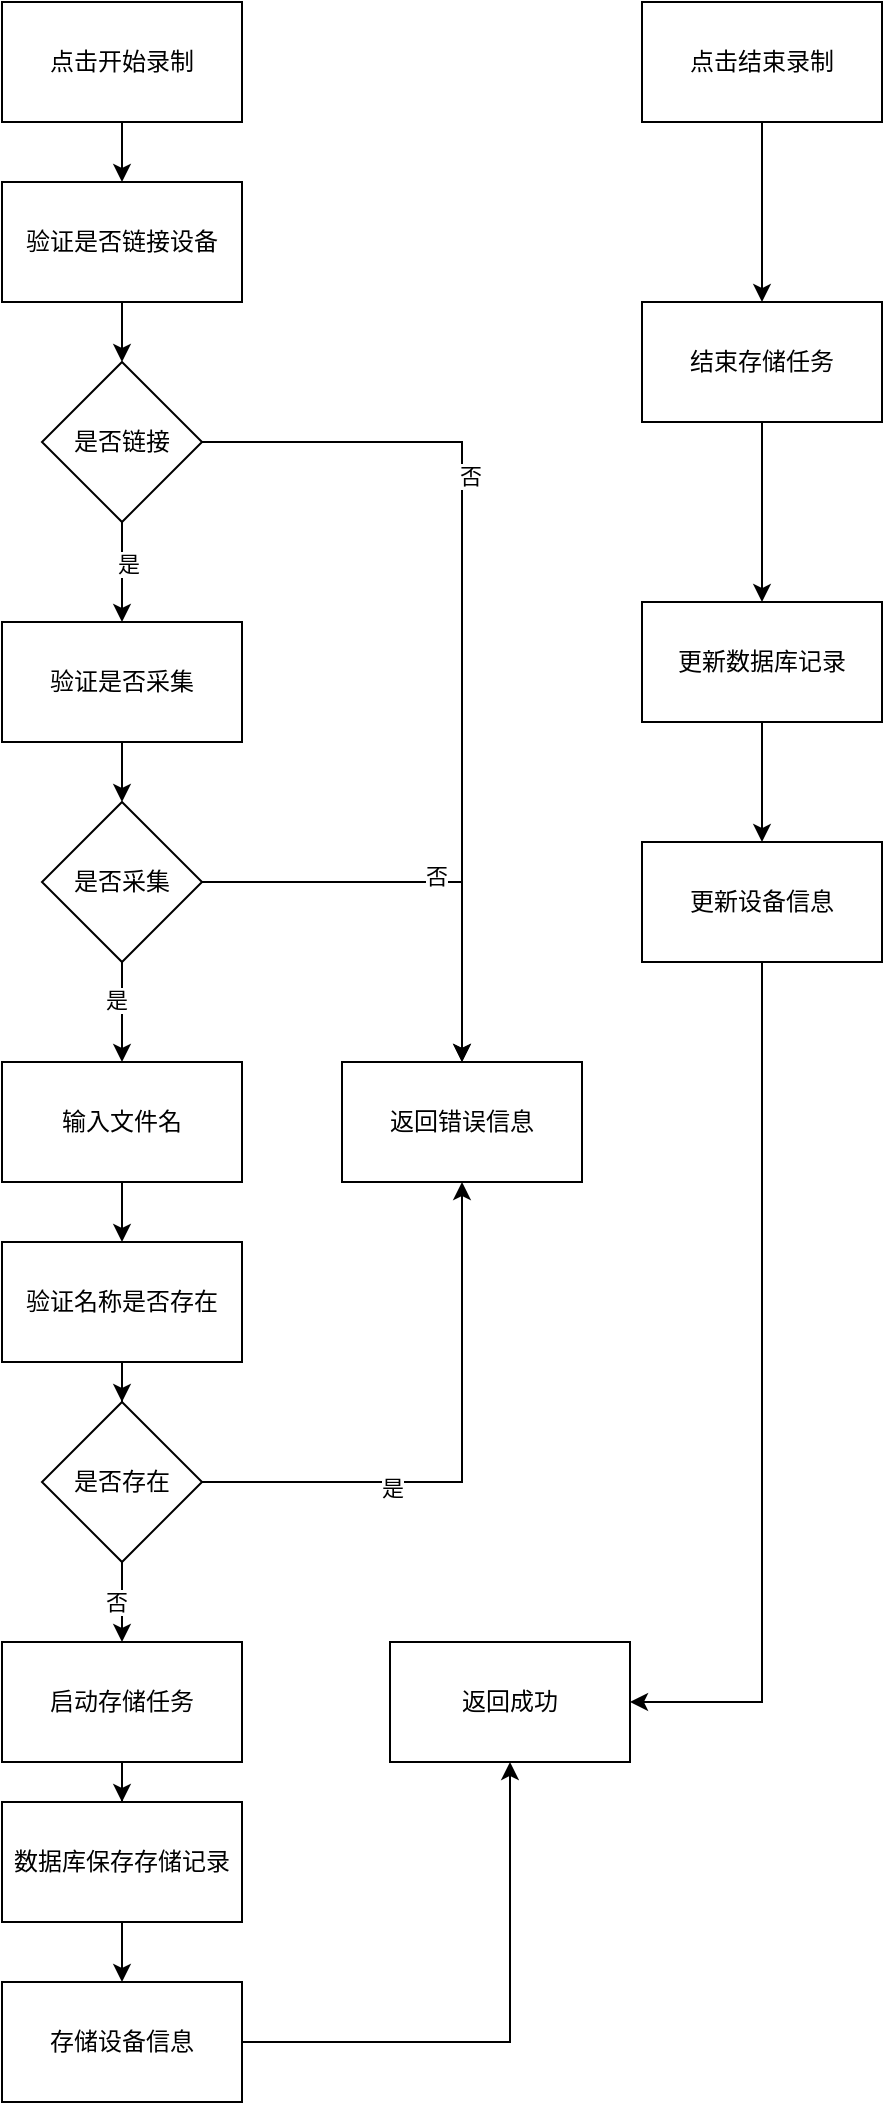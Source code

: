 <mxfile version="21.6.6" type="github">
  <diagram name="第 1 页" id="XPEI_A7syiedblXRjOoq">
    <mxGraphModel dx="2074" dy="1078" grid="1" gridSize="10" guides="1" tooltips="1" connect="1" arrows="1" fold="1" page="1" pageScale="1" pageWidth="827" pageHeight="1169" math="0" shadow="0">
      <root>
        <mxCell id="0" />
        <mxCell id="1" parent="0" />
        <mxCell id="DeGEH6Pa6p7klmybHCsc-3" value="" style="edgeStyle=orthogonalEdgeStyle;rounded=0;orthogonalLoop=1;jettySize=auto;html=1;" edge="1" parent="1" source="DeGEH6Pa6p7klmybHCsc-1" target="DeGEH6Pa6p7klmybHCsc-2">
          <mxGeometry relative="1" as="geometry" />
        </mxCell>
        <mxCell id="DeGEH6Pa6p7klmybHCsc-1" value="点击开始录制" style="rounded=0;whiteSpace=wrap;html=1;" vertex="1" parent="1">
          <mxGeometry x="160" y="170" width="120" height="60" as="geometry" />
        </mxCell>
        <mxCell id="DeGEH6Pa6p7klmybHCsc-5" value="" style="edgeStyle=orthogonalEdgeStyle;rounded=0;orthogonalLoop=1;jettySize=auto;html=1;" edge="1" parent="1" source="DeGEH6Pa6p7klmybHCsc-2" target="DeGEH6Pa6p7klmybHCsc-4">
          <mxGeometry relative="1" as="geometry" />
        </mxCell>
        <mxCell id="DeGEH6Pa6p7klmybHCsc-2" value="验证是否链接设备" style="whiteSpace=wrap;html=1;rounded=0;" vertex="1" parent="1">
          <mxGeometry x="160" y="260" width="120" height="60" as="geometry" />
        </mxCell>
        <mxCell id="DeGEH6Pa6p7klmybHCsc-7" value="" style="edgeStyle=orthogonalEdgeStyle;rounded=0;orthogonalLoop=1;jettySize=auto;html=1;" edge="1" parent="1" source="DeGEH6Pa6p7klmybHCsc-4" target="DeGEH6Pa6p7klmybHCsc-6">
          <mxGeometry relative="1" as="geometry" />
        </mxCell>
        <mxCell id="DeGEH6Pa6p7klmybHCsc-8" value="否" style="edgeLabel;html=1;align=center;verticalAlign=middle;resizable=0;points=[];" vertex="1" connectable="0" parent="DeGEH6Pa6p7klmybHCsc-7">
          <mxGeometry x="-0.333" y="4" relative="1" as="geometry">
            <mxPoint as="offset" />
          </mxGeometry>
        </mxCell>
        <mxCell id="DeGEH6Pa6p7klmybHCsc-10" value="" style="edgeStyle=orthogonalEdgeStyle;rounded=0;orthogonalLoop=1;jettySize=auto;html=1;" edge="1" parent="1" source="DeGEH6Pa6p7klmybHCsc-4" target="DeGEH6Pa6p7klmybHCsc-9">
          <mxGeometry relative="1" as="geometry" />
        </mxCell>
        <mxCell id="DeGEH6Pa6p7klmybHCsc-11" value="是" style="edgeLabel;html=1;align=center;verticalAlign=middle;resizable=0;points=[];" vertex="1" connectable="0" parent="DeGEH6Pa6p7klmybHCsc-10">
          <mxGeometry x="-0.156" y="3" relative="1" as="geometry">
            <mxPoint as="offset" />
          </mxGeometry>
        </mxCell>
        <mxCell id="DeGEH6Pa6p7klmybHCsc-4" value="是否链接" style="rhombus;whiteSpace=wrap;html=1;rounded=0;" vertex="1" parent="1">
          <mxGeometry x="180" y="350" width="80" height="80" as="geometry" />
        </mxCell>
        <mxCell id="DeGEH6Pa6p7klmybHCsc-6" value="返回错误信息" style="whiteSpace=wrap;html=1;rounded=0;" vertex="1" parent="1">
          <mxGeometry x="330" y="700" width="120" height="60" as="geometry" />
        </mxCell>
        <mxCell id="DeGEH6Pa6p7klmybHCsc-13" value="" style="edgeStyle=orthogonalEdgeStyle;rounded=0;orthogonalLoop=1;jettySize=auto;html=1;" edge="1" parent="1" source="DeGEH6Pa6p7klmybHCsc-9" target="DeGEH6Pa6p7klmybHCsc-12">
          <mxGeometry relative="1" as="geometry" />
        </mxCell>
        <mxCell id="DeGEH6Pa6p7klmybHCsc-9" value="验证是否采集" style="whiteSpace=wrap;html=1;rounded=0;" vertex="1" parent="1">
          <mxGeometry x="160" y="480" width="120" height="60" as="geometry" />
        </mxCell>
        <mxCell id="DeGEH6Pa6p7klmybHCsc-14" style="edgeStyle=orthogonalEdgeStyle;rounded=0;orthogonalLoop=1;jettySize=auto;html=1;" edge="1" parent="1" source="DeGEH6Pa6p7klmybHCsc-12" target="DeGEH6Pa6p7klmybHCsc-6">
          <mxGeometry relative="1" as="geometry" />
        </mxCell>
        <mxCell id="DeGEH6Pa6p7klmybHCsc-17" value="否" style="edgeLabel;html=1;align=center;verticalAlign=middle;resizable=0;points=[];" vertex="1" connectable="0" parent="DeGEH6Pa6p7klmybHCsc-14">
          <mxGeometry x="0.061" y="3" relative="1" as="geometry">
            <mxPoint as="offset" />
          </mxGeometry>
        </mxCell>
        <mxCell id="DeGEH6Pa6p7klmybHCsc-16" value="" style="edgeStyle=orthogonalEdgeStyle;rounded=0;orthogonalLoop=1;jettySize=auto;html=1;" edge="1" parent="1" source="DeGEH6Pa6p7klmybHCsc-12" target="DeGEH6Pa6p7klmybHCsc-15">
          <mxGeometry relative="1" as="geometry" />
        </mxCell>
        <mxCell id="DeGEH6Pa6p7klmybHCsc-18" value="是" style="edgeLabel;html=1;align=center;verticalAlign=middle;resizable=0;points=[];" vertex="1" connectable="0" parent="DeGEH6Pa6p7klmybHCsc-16">
          <mxGeometry x="-0.267" y="-3" relative="1" as="geometry">
            <mxPoint as="offset" />
          </mxGeometry>
        </mxCell>
        <mxCell id="DeGEH6Pa6p7klmybHCsc-12" value="是否采集" style="rhombus;whiteSpace=wrap;html=1;rounded=0;" vertex="1" parent="1">
          <mxGeometry x="180" y="570" width="80" height="80" as="geometry" />
        </mxCell>
        <mxCell id="DeGEH6Pa6p7klmybHCsc-20" value="" style="edgeStyle=orthogonalEdgeStyle;rounded=0;orthogonalLoop=1;jettySize=auto;html=1;" edge="1" parent="1" source="DeGEH6Pa6p7klmybHCsc-15" target="DeGEH6Pa6p7klmybHCsc-19">
          <mxGeometry relative="1" as="geometry" />
        </mxCell>
        <mxCell id="DeGEH6Pa6p7klmybHCsc-15" value="输入文件名" style="whiteSpace=wrap;html=1;rounded=0;" vertex="1" parent="1">
          <mxGeometry x="160" y="700" width="120" height="60" as="geometry" />
        </mxCell>
        <mxCell id="DeGEH6Pa6p7klmybHCsc-22" value="" style="edgeStyle=orthogonalEdgeStyle;rounded=0;orthogonalLoop=1;jettySize=auto;html=1;" edge="1" parent="1" source="DeGEH6Pa6p7klmybHCsc-19" target="DeGEH6Pa6p7klmybHCsc-21">
          <mxGeometry relative="1" as="geometry" />
        </mxCell>
        <mxCell id="DeGEH6Pa6p7klmybHCsc-19" value="验证名称是否存在" style="whiteSpace=wrap;html=1;rounded=0;" vertex="1" parent="1">
          <mxGeometry x="160" y="790" width="120" height="60" as="geometry" />
        </mxCell>
        <mxCell id="DeGEH6Pa6p7klmybHCsc-23" style="edgeStyle=orthogonalEdgeStyle;rounded=0;orthogonalLoop=1;jettySize=auto;html=1;entryX=0.5;entryY=1;entryDx=0;entryDy=0;" edge="1" parent="1" source="DeGEH6Pa6p7klmybHCsc-21" target="DeGEH6Pa6p7klmybHCsc-6">
          <mxGeometry relative="1" as="geometry">
            <mxPoint x="380" y="510" as="targetPoint" />
          </mxGeometry>
        </mxCell>
        <mxCell id="DeGEH6Pa6p7klmybHCsc-24" value="是" style="edgeLabel;html=1;align=center;verticalAlign=middle;resizable=0;points=[];" vertex="1" connectable="0" parent="DeGEH6Pa6p7klmybHCsc-23">
          <mxGeometry x="-0.322" y="-3" relative="1" as="geometry">
            <mxPoint as="offset" />
          </mxGeometry>
        </mxCell>
        <mxCell id="DeGEH6Pa6p7klmybHCsc-26" value="" style="edgeStyle=orthogonalEdgeStyle;rounded=0;orthogonalLoop=1;jettySize=auto;html=1;" edge="1" parent="1" source="DeGEH6Pa6p7klmybHCsc-21" target="DeGEH6Pa6p7klmybHCsc-25">
          <mxGeometry relative="1" as="geometry" />
        </mxCell>
        <mxCell id="DeGEH6Pa6p7klmybHCsc-27" value="否" style="edgeLabel;html=1;align=center;verticalAlign=middle;resizable=0;points=[];" vertex="1" connectable="0" parent="DeGEH6Pa6p7klmybHCsc-26">
          <mxGeometry x="-0.022" y="-3" relative="1" as="geometry">
            <mxPoint as="offset" />
          </mxGeometry>
        </mxCell>
        <mxCell id="DeGEH6Pa6p7klmybHCsc-21" value="是否存在" style="rhombus;whiteSpace=wrap;html=1;rounded=0;" vertex="1" parent="1">
          <mxGeometry x="180" y="870" width="80" height="80" as="geometry" />
        </mxCell>
        <mxCell id="DeGEH6Pa6p7klmybHCsc-29" value="" style="edgeStyle=orthogonalEdgeStyle;rounded=0;orthogonalLoop=1;jettySize=auto;html=1;" edge="1" parent="1" source="DeGEH6Pa6p7klmybHCsc-25" target="DeGEH6Pa6p7klmybHCsc-28">
          <mxGeometry relative="1" as="geometry" />
        </mxCell>
        <mxCell id="DeGEH6Pa6p7klmybHCsc-25" value="启动存储任务" style="whiteSpace=wrap;html=1;rounded=0;" vertex="1" parent="1">
          <mxGeometry x="160" y="990" width="120" height="60" as="geometry" />
        </mxCell>
        <mxCell id="DeGEH6Pa6p7klmybHCsc-31" value="" style="edgeStyle=orthogonalEdgeStyle;rounded=0;orthogonalLoop=1;jettySize=auto;html=1;" edge="1" parent="1" source="DeGEH6Pa6p7klmybHCsc-28" target="DeGEH6Pa6p7klmybHCsc-30">
          <mxGeometry relative="1" as="geometry" />
        </mxCell>
        <mxCell id="DeGEH6Pa6p7klmybHCsc-28" value="数据库保存存储记录" style="whiteSpace=wrap;html=1;rounded=0;" vertex="1" parent="1">
          <mxGeometry x="160" y="1070" width="120" height="60" as="geometry" />
        </mxCell>
        <mxCell id="DeGEH6Pa6p7klmybHCsc-33" value="" style="edgeStyle=orthogonalEdgeStyle;rounded=0;orthogonalLoop=1;jettySize=auto;html=1;" edge="1" parent="1" source="DeGEH6Pa6p7klmybHCsc-30" target="DeGEH6Pa6p7klmybHCsc-32">
          <mxGeometry relative="1" as="geometry" />
        </mxCell>
        <mxCell id="DeGEH6Pa6p7klmybHCsc-30" value="存储设备信息" style="whiteSpace=wrap;html=1;rounded=0;" vertex="1" parent="1">
          <mxGeometry x="160" y="1160" width="120" height="60" as="geometry" />
        </mxCell>
        <mxCell id="DeGEH6Pa6p7klmybHCsc-32" value="返回成功" style="whiteSpace=wrap;html=1;rounded=0;" vertex="1" parent="1">
          <mxGeometry x="354" y="990" width="120" height="60" as="geometry" />
        </mxCell>
        <mxCell id="DeGEH6Pa6p7klmybHCsc-36" value="" style="edgeStyle=orthogonalEdgeStyle;rounded=0;orthogonalLoop=1;jettySize=auto;html=1;" edge="1" parent="1" source="DeGEH6Pa6p7klmybHCsc-34" target="DeGEH6Pa6p7klmybHCsc-35">
          <mxGeometry relative="1" as="geometry" />
        </mxCell>
        <mxCell id="DeGEH6Pa6p7klmybHCsc-34" value="点击结束录制" style="rounded=0;whiteSpace=wrap;html=1;" vertex="1" parent="1">
          <mxGeometry x="480" y="170" width="120" height="60" as="geometry" />
        </mxCell>
        <mxCell id="DeGEH6Pa6p7klmybHCsc-38" value="" style="edgeStyle=orthogonalEdgeStyle;rounded=0;orthogonalLoop=1;jettySize=auto;html=1;" edge="1" parent="1" source="DeGEH6Pa6p7klmybHCsc-35" target="DeGEH6Pa6p7klmybHCsc-37">
          <mxGeometry relative="1" as="geometry" />
        </mxCell>
        <mxCell id="DeGEH6Pa6p7klmybHCsc-35" value="结束存储任务" style="whiteSpace=wrap;html=1;rounded=0;" vertex="1" parent="1">
          <mxGeometry x="480" y="320" width="120" height="60" as="geometry" />
        </mxCell>
        <mxCell id="DeGEH6Pa6p7klmybHCsc-40" value="" style="edgeStyle=orthogonalEdgeStyle;rounded=0;orthogonalLoop=1;jettySize=auto;html=1;" edge="1" parent="1" source="DeGEH6Pa6p7klmybHCsc-37" target="DeGEH6Pa6p7klmybHCsc-39">
          <mxGeometry relative="1" as="geometry" />
        </mxCell>
        <mxCell id="DeGEH6Pa6p7klmybHCsc-37" value="更新数据库记录" style="whiteSpace=wrap;html=1;rounded=0;" vertex="1" parent="1">
          <mxGeometry x="480" y="470" width="120" height="60" as="geometry" />
        </mxCell>
        <mxCell id="DeGEH6Pa6p7klmybHCsc-41" style="edgeStyle=orthogonalEdgeStyle;rounded=0;orthogonalLoop=1;jettySize=auto;html=1;entryX=1;entryY=0.5;entryDx=0;entryDy=0;exitX=0.5;exitY=1;exitDx=0;exitDy=0;" edge="1" parent="1" source="DeGEH6Pa6p7klmybHCsc-39" target="DeGEH6Pa6p7klmybHCsc-32">
          <mxGeometry relative="1" as="geometry" />
        </mxCell>
        <mxCell id="DeGEH6Pa6p7klmybHCsc-39" value="更新设备信息" style="whiteSpace=wrap;html=1;rounded=0;" vertex="1" parent="1">
          <mxGeometry x="480" y="590" width="120" height="60" as="geometry" />
        </mxCell>
      </root>
    </mxGraphModel>
  </diagram>
</mxfile>
